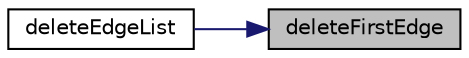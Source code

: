 digraph "deleteFirstEdge"
{
 // LATEX_PDF_SIZE
  edge [fontname="Helvetica",fontsize="10",labelfontname="Helvetica",labelfontsize="10"];
  node [fontname="Helvetica",fontsize="10",shape=record];
  rankdir="RL";
  Node1 [label="deleteFirstEdge",height=0.2,width=0.4,color="black", fillcolor="grey75", style="filled", fontcolor="black",tooltip=" "];
  Node1 -> Node2 [dir="back",color="midnightblue",fontsize="10",style="solid",fontname="Helvetica"];
  Node2 [label="deleteEdgeList",height=0.2,width=0.4,color="black", fillcolor="white", style="filled",URL="$model_8h.html#a0d6e3c93a8d2edbaebe996cac2631ed4",tooltip=" "];
}
